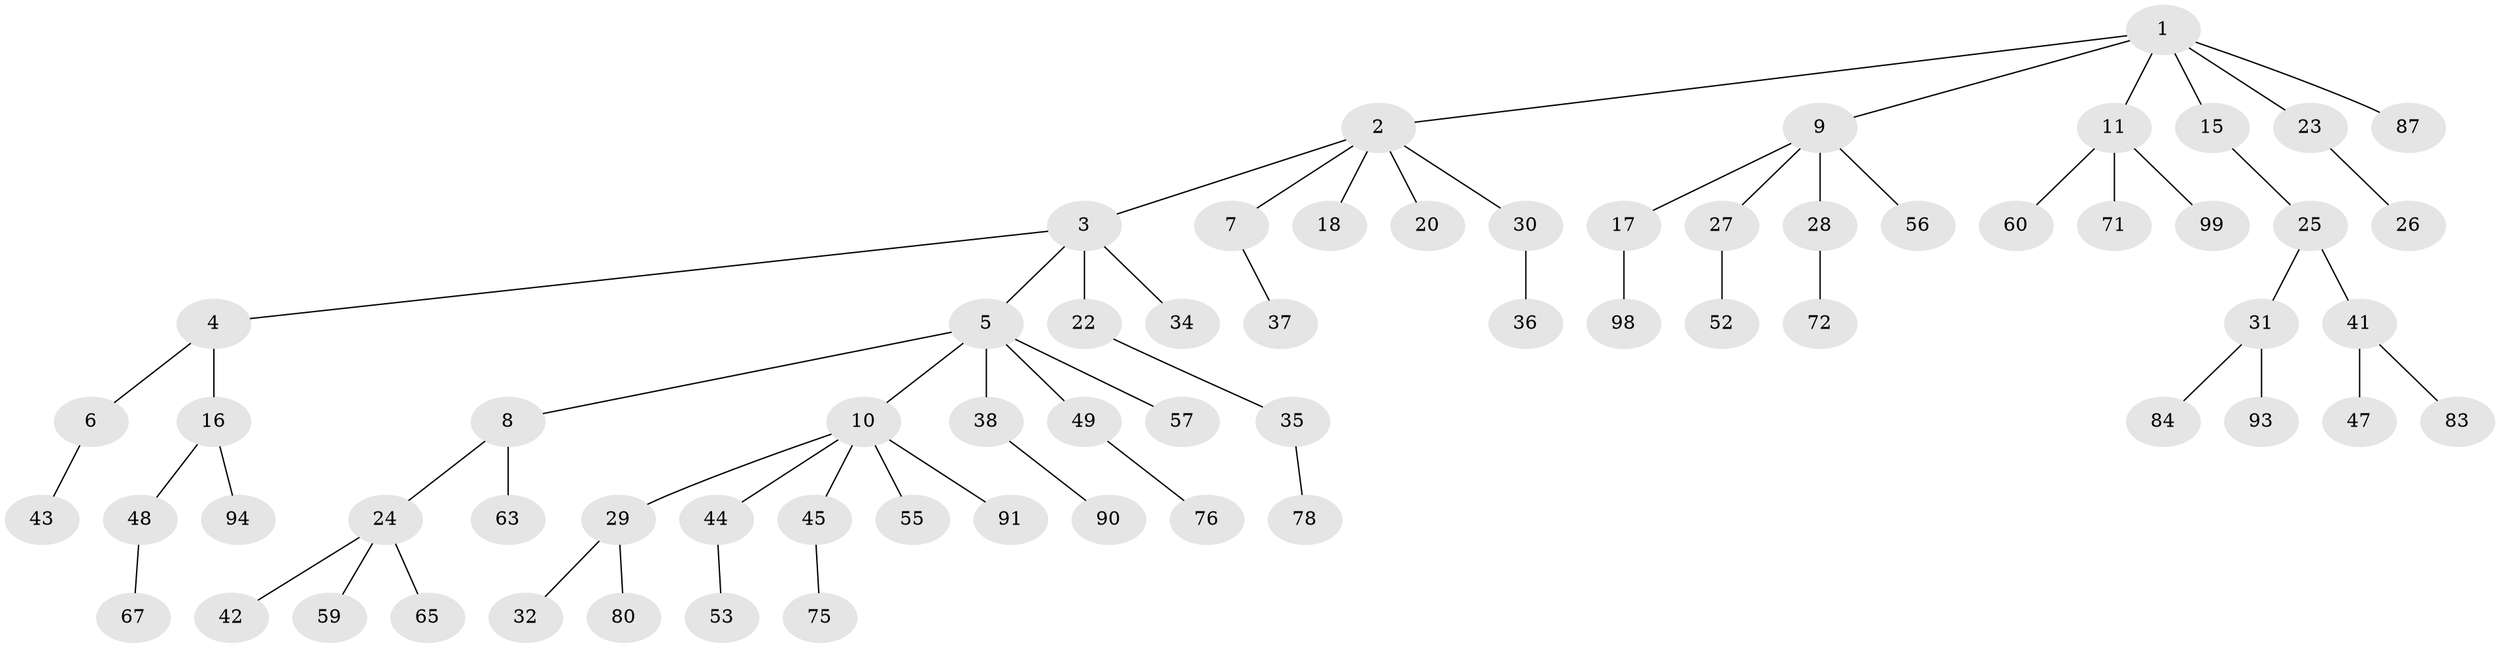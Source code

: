 // original degree distribution, {7: 0.02, 5: 0.03, 6: 0.01, 4: 0.06, 3: 0.16, 2: 0.19, 1: 0.53}
// Generated by graph-tools (version 1.1) at 2025/11/02/21/25 10:11:10]
// undirected, 65 vertices, 64 edges
graph export_dot {
graph [start="1"]
  node [color=gray90,style=filled];
  1 [super="+13"];
  2 [super="+12"];
  3 [super="+33"];
  4 [super="+70"];
  5 [super="+14"];
  6 [super="+79"];
  7 [super="+19"];
  8 [super="+51"];
  9 [super="+21"];
  10 [super="+46"];
  11 [super="+50"];
  15 [super="+85"];
  16 [super="+64"];
  17 [super="+39"];
  18;
  20;
  22;
  23 [super="+61"];
  24 [super="+40"];
  25 [super="+95"];
  26 [super="+69"];
  27 [super="+92"];
  28;
  29 [super="+81"];
  30 [super="+58"];
  31 [super="+74"];
  32;
  34;
  35 [super="+97"];
  36;
  37;
  38 [super="+88"];
  41 [super="+77"];
  42 [super="+54"];
  43;
  44 [super="+82"];
  45 [super="+73"];
  47;
  48 [super="+62"];
  49;
  52;
  53;
  55;
  56;
  57;
  59;
  60 [super="+66"];
  63 [super="+68"];
  65;
  67 [super="+86"];
  71;
  72 [super="+96"];
  75 [super="+89"];
  76 [super="+100"];
  78;
  80;
  83;
  84;
  87;
  90;
  91;
  93;
  94;
  98;
  99;
  1 -- 2;
  1 -- 9;
  1 -- 11;
  1 -- 15;
  1 -- 23;
  1 -- 87;
  2 -- 3;
  2 -- 7;
  2 -- 18;
  2 -- 20;
  2 -- 30;
  3 -- 4;
  3 -- 5;
  3 -- 22;
  3 -- 34;
  4 -- 6;
  4 -- 16;
  5 -- 8;
  5 -- 10;
  5 -- 57;
  5 -- 49;
  5 -- 38;
  6 -- 43;
  7 -- 37;
  8 -- 24;
  8 -- 63;
  9 -- 17;
  9 -- 27;
  9 -- 56;
  9 -- 28;
  10 -- 29;
  10 -- 44;
  10 -- 45;
  10 -- 55;
  10 -- 91;
  11 -- 60;
  11 -- 71;
  11 -- 99;
  15 -- 25;
  16 -- 48;
  16 -- 94;
  17 -- 98;
  22 -- 35;
  23 -- 26;
  24 -- 42;
  24 -- 65;
  24 -- 59;
  25 -- 31;
  25 -- 41;
  27 -- 52;
  28 -- 72;
  29 -- 32;
  29 -- 80;
  30 -- 36;
  31 -- 93;
  31 -- 84;
  35 -- 78;
  38 -- 90;
  41 -- 47;
  41 -- 83;
  44 -- 53;
  45 -- 75;
  48 -- 67;
  49 -- 76;
}
